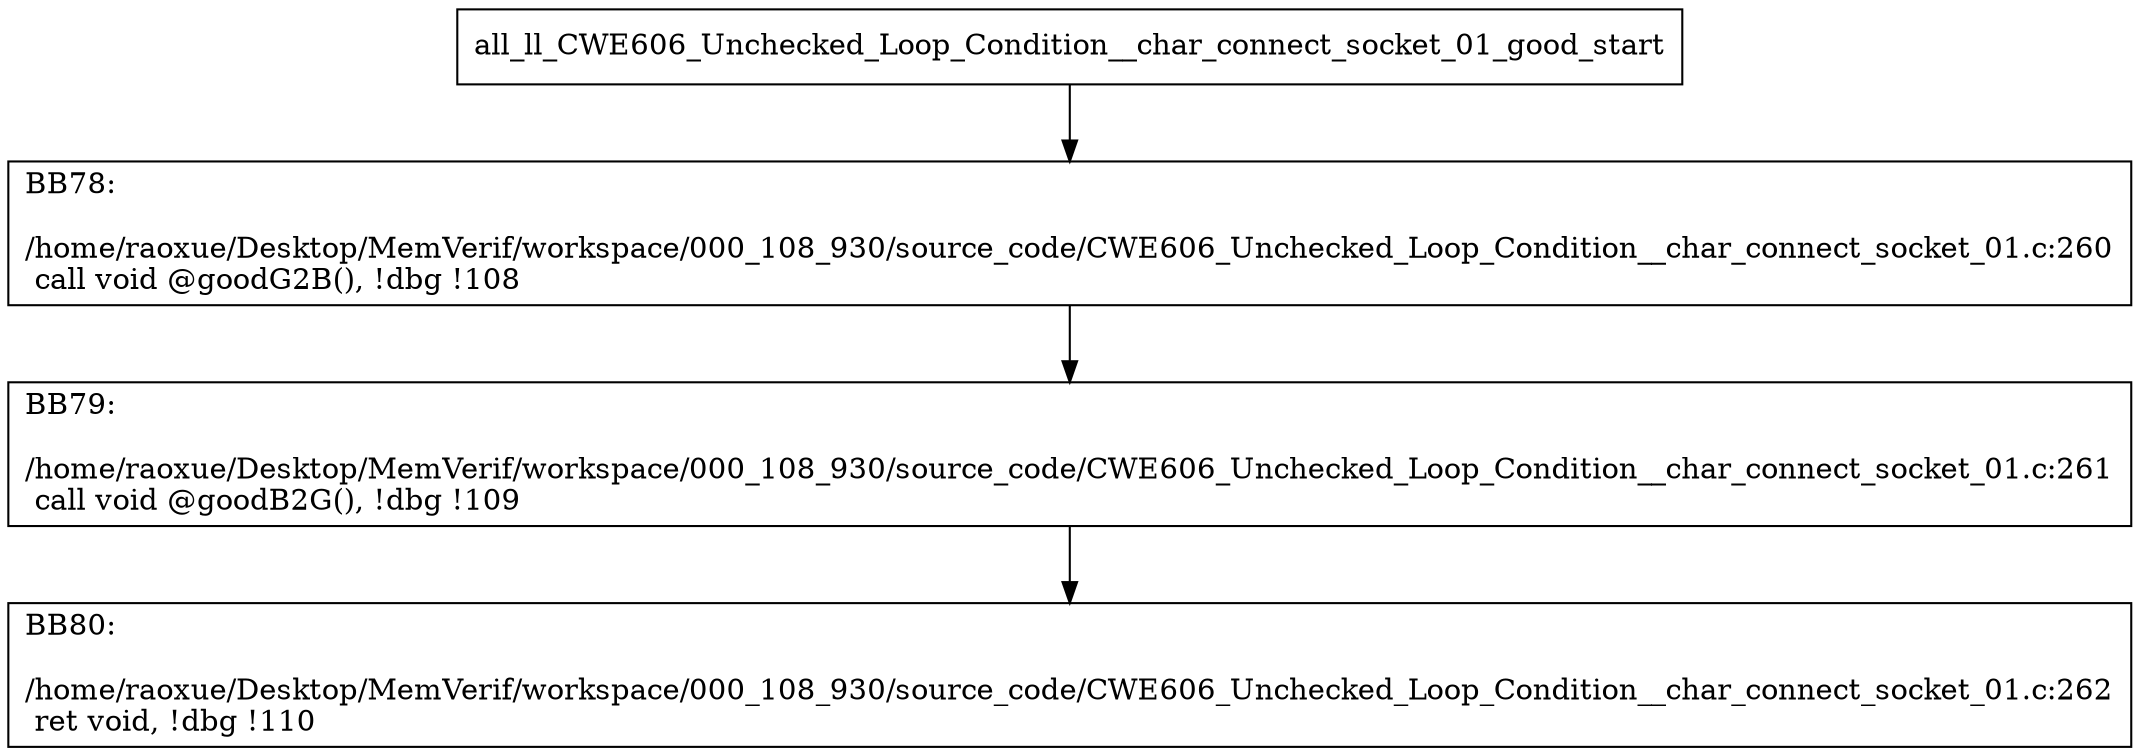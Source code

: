 digraph "CFG for'all_ll_CWE606_Unchecked_Loop_Condition__char_connect_socket_01_good' function" {
	BBall_ll_CWE606_Unchecked_Loop_Condition__char_connect_socket_01_good_start[shape=record,label="{all_ll_CWE606_Unchecked_Loop_Condition__char_connect_socket_01_good_start}"];
	BBall_ll_CWE606_Unchecked_Loop_Condition__char_connect_socket_01_good_start-> all_ll_CWE606_Unchecked_Loop_Condition__char_connect_socket_01_goodBB78;
	all_ll_CWE606_Unchecked_Loop_Condition__char_connect_socket_01_goodBB78 [shape=record, label="{BB78:\l\l/home/raoxue/Desktop/MemVerif/workspace/000_108_930/source_code/CWE606_Unchecked_Loop_Condition__char_connect_socket_01.c:260\l
  call void @goodG2B(), !dbg !108\l
}"];
	all_ll_CWE606_Unchecked_Loop_Condition__char_connect_socket_01_goodBB78-> all_ll_CWE606_Unchecked_Loop_Condition__char_connect_socket_01_goodBB79;
	all_ll_CWE606_Unchecked_Loop_Condition__char_connect_socket_01_goodBB79 [shape=record, label="{BB79:\l\l/home/raoxue/Desktop/MemVerif/workspace/000_108_930/source_code/CWE606_Unchecked_Loop_Condition__char_connect_socket_01.c:261\l
  call void @goodB2G(), !dbg !109\l
}"];
	all_ll_CWE606_Unchecked_Loop_Condition__char_connect_socket_01_goodBB79-> all_ll_CWE606_Unchecked_Loop_Condition__char_connect_socket_01_goodBB80;
	all_ll_CWE606_Unchecked_Loop_Condition__char_connect_socket_01_goodBB80 [shape=record, label="{BB80:\l\l/home/raoxue/Desktop/MemVerif/workspace/000_108_930/source_code/CWE606_Unchecked_Loop_Condition__char_connect_socket_01.c:262\l
  ret void, !dbg !110\l
}"];
}
